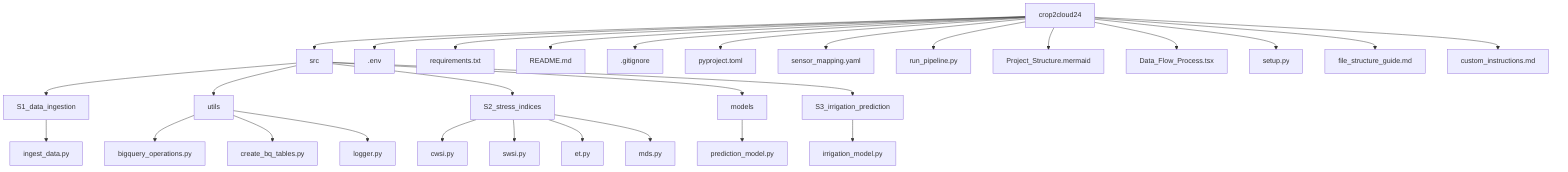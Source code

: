 graph TD
    A[crop2cloud24] --> B[src]
    A --> C[.env]
    A --> D[requirements.txt]
    A --> E[README.md]
    A --> F[.gitignore]
    A --> G[pyproject.toml]
    A --> H[sensor_mapping.yaml]
    A --> I[run_pipeline.py]
    A --> J[Project_Structure.mermaid]
    A --> K[Data_Flow_Process.tsx]
    A --> L[setup.py]
    A --> M[file_structure_guide.md]
    A --> N[custom_instructions.md]
    B --> O[S1_data_ingestion]
    B --> P[utils]
    B --> Q[S2_stress_indices]
    B --> R[models]
    B --> S[S3_irrigation_prediction]
    O --> T[ingest_data.py]
    P --> U[bigquery_operations.py]
    P --> V[create_bq_tables.py]
    P --> W[logger.py]
    Q --> X[cwsi.py]
    Q --> Y[swsi.py]
    Q --> Z[et.py]
    Q --> AA[mds.py]
    R --> AB[prediction_model.py]
    S --> AC[irrigation_model.py]
